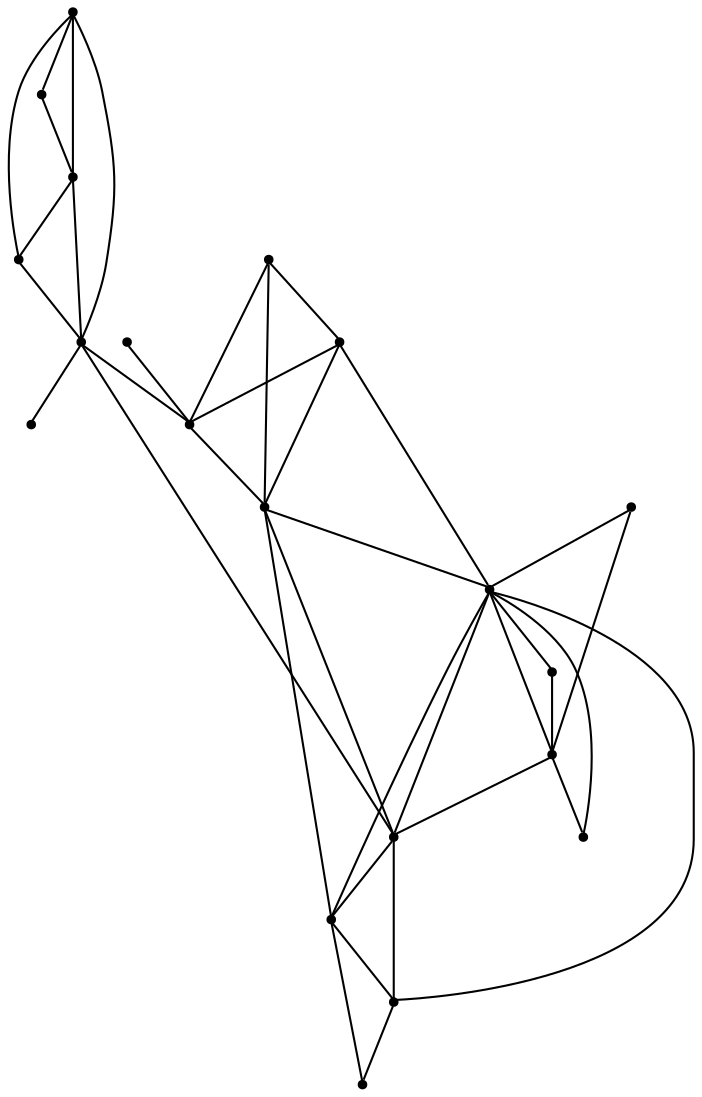 graph {
  node [shape=point,comment="{\"directed\":false,\"doi\":\"10.1007/978-3-642-36763-2_10\",\"figure\":\"3\"}"]

  v0 [pos="1034.370740639196,711.9775663489372"]
  v1 [pos="1001.4720249667861,724.417295171566"]
  v2 [pos="985.5230393162736,705.6016552851461"]
  v3 [pos="970.1369365860767,670.0331927113067"]
  v4 [pos="981.2074127213828,782.864206401201"]
  v5 [pos="997.9069725564733,608.5233413200979"]
  v6 [pos="762.7999322569424,614.2117314358128"]
  v7 [pos="860.1826857934358,697.3501321343721"]
  v8 [pos="825.6577366584664,754.4845727417082"]
  v9 [pos="750.603626656848,676.2218986630801"]
  v10 [pos="774.6835251235283,728.1051850073624"]
  v11 [pos="730.1513867713396,765.2364032989157"]
  v12 [pos="660.5387328294,756.8599919552059"]
  v13 [pos="713.5144331071082,679.8474715797944"]
  v14 [pos="690.6229066519179,692.0994865808618"]
  v15 [pos="698.2534154703146,666.845364356797"]
  v16 [pos="584.7965911899053,682.3477789862279"]
  v17 [pos="635.2079834286853,692.3495173215051"]
  v18 [pos="628.2654426240075,704.9764512561518"]
  v19 [pos="622.8240501884857,718.8537932487869"]

  v0 -- v1 [id="-1",pos="1034.370740639196,711.9775663489372 1016.6413760988386,714.494661170307 1011.5377006906746,712.3568093136364 1001.4720249667861,724.417295171566"]
  v0 -- v2 [id="-25",pos="1034.370740639196,711.9775663489372 1010.2284427801679,696.7625726115989 1009.1484863328485,691.4575587256242 985.5230393162736,705.6016552851461"]
  v0 -- v4 [id="-26",pos="1034.370740639196,711.9775663489372 1030.8682466816242,727.1967569400097 1026.2565768824575,738.9320502222399 1018.1715370837586,750.521407454171 1016.0700311655919,753.5219035192771 1016.0700311655919,753.5219035192771 1016.0700311655919,753.5219035192771 1013.8184358601726,756.4474285154058 1013.8184358601726,756.4474285154058 1013.8184358601726,756.4474285154058 1004.5034138510589,768.3660479993845 994.2751943111112,776.359019524661 981.2074127213828,782.864206401201"]
  v2 -- v3 [id="-27",pos="985.5230393162736,705.6016552851461 982.5042798272402,688.4570626605182 982.9295436951489,685.4815569517378 970.1369365860767,670.0331927113067"]
  v2 -- v4 [id="-28",pos="985.5230393162736,705.6016552851461 971.7840546782952,742.132469137952 974.9738518083976,747.3708420737246 981.2074127213828,782.864206401201"]
  v4 -- v3 [id="-29",pos="981.2074127213828,782.864206401201 968.7984910933733,767.9618146783597 964.5662757688038,749.8088325610761 964.6580218037417,732.218483198933 964.5078687923317,729.1429524761568 964.5078687923317,729.1429524761568 964.5078687923317,729.1429524761568 964.432855910784,726.0674217533806 964.432855910784,726.0674217533806 964.432855910784,726.0674217533806 964.6038140216564,708.7145761593715 967.0639056908005,688.5155006693308 970.1369365860767,670.0331927113067"]
  v13 -- v15 [id="-35",pos="713.5144331071082,679.8474715797944 698.2534154703146,666.845364356797 698.2534154703146,666.845364356797 698.2534154703146,666.845364356797"]
  v3 -- v0 [id="-42",pos="970.1369365860767,670.0331927113067 997.4149192293579,674.4590293286814 1021.4072708554874,686.2650968261548 1034.370740639196,711.9775663489372"]
  v3 -- v5 [id="-43",pos="970.1369365860767,670.0331927113067 983.2631251522773,653.276363936232 996.4934505580649,631.3936506231969 997.9069725564733,608.5233413200979"]
  v6 -- v15 [id="-52",pos="762.7999322569424,614.2117314358128 698.2534154703146,666.845364356797 698.2534154703146,666.845364356797 698.2534154703146,666.845364356797"]
  v6 -- v13 [id="-58",pos="762.7999322569424,614.2117314358128 713.5144331071082,679.8474715797944 713.5144331071082,679.8474715797944 713.5144331071082,679.8474715797944"]
  v3 -- v6 [id="-69",pos="970.1369365860767,670.0331927113067 947.5372700468146,636.4944812161385 929.1824005092433,619.0749946719275 893.281515346836,603.7974932494283 890.6546011370491,602.7473259855104 890.6546011370491,602.7473259855104 890.6546011370491,602.7473259855104 888.027686927262,601.7721297905699 888.027686927262,601.7721297905699 888.027686927262,601.7721297905699 848.682698877716,586.132109229615 803.7628349104709,603.5349355362756 762.7999322569424,614.2117314358128"]
  v1 -- v2 [id="-90",pos="1001.4720249667861,724.417295171566 985.5230393162736,705.6016552851461 985.5230393162736,705.6016552851461 985.5230393162736,705.6016552851461"]
  v3 -- v8 [id="-92",pos="970.1369365860767,670.0331927113067 955.2469909411459,698.304598415414 946.1112618075209,719.0163259479436 920.225964251107,735.969071485969 916.323131189279,738.5194867824399 916.323131189279,738.5194867824399 916.323131189279,738.5194867824399 888.8824774816238,756.3265464101253 857.6516690948555,753.4344054777905 825.6577366584664,754.4845727417082"]
  v16 -- v6 [id="-96",pos="584.7965911899053,682.3477789862279 611.6993185529761,660.33159300671 641.8043610991135,631.6519478939225 672.0220184038084,613.6989522159379 674.1985372035227,612.4987792253727 674.1985372035227,612.4987792253727 674.1985372035227,612.4987792253727 676.3001067458467,611.4486119614548 676.3001067458467,611.4486119614548 676.3001067458467,611.4486119614548 703.3320388665113,597.0045675373311 735.1800015798378,606.4644666200596 762.7999322569424,614.2117314358128"]
  v19 -- v16 [id="-97",pos="622.8240501884857,718.8537932487869 605.6242931341355,708.8687151510601 597.9687800218895,698.8671039931686 584.7965911899053,682.3477789862279"]
  v17 -- v16 [id="-98",pos="635.2079834286853,692.3495173215051 617.9206159096268,689.0153713845386 601.4336880084908,686.1065702146533 584.7965911899053,682.3477789862279"]
  v12 -- v17 [id="-99",pos="660.5387328294,756.8599919552059 652.395429208583,734.1019802838404 650.68171252963,712.1816860532773 635.2079834286853,692.3495173215051"]
  v12 -- v16 [id="-100",pos="660.5387328294,756.8599919552059 609.7771055102983,733.6894804327333 607.7881507265317,733.5352778523517 584.7965911899053,682.3477789862279"]
  v12 -- v15 [id="-101",pos="660.5387328294,756.8599919552059 665.3339106044817,735.3481278994018 669.2992862130114,716.740868159749 674.3487538390901,698.4629342608366 674.8741621307105,696.6626111862959 674.8741621307105,696.6626111862959 674.8741621307105,696.6626111862959 675.4745833038785,694.8622881117551 675.4745833038785,694.8622881117551 675.4745833038785,694.8622881117551 680.419770936016,680.9850732965059 681.4580535602535,670.7875453756637 698.2534154703146,666.845364356797"]
  v12 -- v13 [id="-102",pos="660.5387328294,756.8599919552059 670.6252772769083,738.0402188037448 674.7782805255431,732.118458184937 688.1587589427409,719.6164124432263 689.5096906763295,718.3412047949909 689.5096906763295,718.3412047949909 689.5096906763295,718.3412047949909 690.7856095283704,716.9909624890853 690.7856095283704,716.9909624890853 690.7856095283704,716.9909624890853 703.1820767275734,705.3515609558098 706.7888029609683,696.5417926697083 713.5144331071082,679.8474715797944"]
  v15 -- v14 [id="-103",pos="698.2534154703146,666.845364356797 690.2727351957534,678.6638316493938 691.4694419718599,681.601820029339 690.6229066519179,692.0994865808618"]
  v11 -- v9 [id="-104",pos="730.1513867713396,765.2364032989157 730.6767473448418,751.0173356704165 732.6198291111394,736.7108335891238 735.367629219943,722.9918910306044 736.043126898816,719.6163488545333 736.043126898816,719.6163488545333 736.043126898816,719.6163488545333 736.718624577689,716.1657720207921 736.718624577689,716.1657720207921 736.718624577689,716.1657720207921 739.5957089742828,702.6218891339387 743.0606805850415,689.1113267221864 750.603626656848,676.2218986630801"]
  v11 -- v8 [id="-105",pos="730.1513867713396,765.2364032989157 767.253130186122,767.3783248319346 787.138287956928,766.5115473584582 825.6577366584664,754.4845727417082"]
  v6 -- v9 [id="-106",pos="762.7999322569424,614.2117314358128 760.4857466867034,637.0987009764623 757.7921543599851,657.9688279431076 750.603626656848,676.2218986630801"]
  v6 -- v12 [id="-107",pos="762.7999322569424,614.2117314358128 727.3117929094801,623.2297526912954 701.2972110652759,624.9008635417805 680.7282208509804,658.7063931925283 679.3772891173917,660.9567334470113 679.3772891173917,660.9567334470113 679.3772891173917,660.9567334470113 678.1013702653507,663.1321026325171 678.1013702653507,663.1321026325171 678.1013702653507,663.1321026325171 660.659634634456,693.2370247088804 661.3476026481749,724.4546217343222 660.5387328294,756.8599919552059"]
  v10 -- v11 [id="-108",pos="774.6835251235283,728.1051850073624 749.3861306873185,739.3862642559163 746.3422873742392,744.0370776689157 730.1513867713396,765.2364032989157"]
  v7 -- v8 [id="-110",pos="860.1826857934358,697.3501321343721 833.1131040776434,721.3874847190143 833.0630318657876,723.6128346171715 825.6577366584664,754.4845727417082"]
  v8 -- v9 [id="-113",pos="825.6577366584664,754.4845727417082 800.4478890628076,702.9511513859863 797.4915925902792,702.6469430789574 750.603626656848,676.2218986630801"]
  v16 -- v18 [id="-114",pos="584.7965911899053,682.3477789862279 600.1703031154531,692.811870707878 610.9239309470211,700.2464699204411 628.2654426240075,704.9764512561518"]
  v10 -- v8 [id="-115",pos="774.6835251235283,728.1051850073624 796.5534543897534,746.5457787828174 798.6424899730741,749.2170125958758 825.6577366584664,754.4845727417082"]
  v9 -- v12 [id="-116",pos="750.603626656848,676.2218986630801 718.980782118361,705.0222987037621 689.6012458387952,731.2890708629099 660.5387328294,756.8599919552059"]
  v11 -- v12 [id="-117",pos="730.1513867713396,765.2364032989157 696.4937780557746,769.4203485283435 690.3101462002911,768.0992934324977 660.5387328294,756.8599919552059"]
  v10 -- v9 [id="-118",pos="774.6835251235283,728.1051850073624 767.3699441390664,709.7397530669635 760.8610655910711,695.5248822921985 750.603626656848,676.2218986630801"]
  v13 -- v9 [id="-119",pos="713.5144331071082,679.8474715797944 731.110536849839,681.126748904378 732.1112175970666,674.004751706312 750.603626656848,676.2218986630801"]
  v13 -- v14 [id="-120",pos="713.5144331071082,679.8474715797944 703.9700619166891,691.3617305653623 704.5288092667752,691.9534869418698 690.6229066519179,692.0994865808618"]
  v18 -- v12 [id="-121",pos="628.2654426240075,704.9764512561518 645.4988250455315,723.7752401389424 649.4683362242907,736.8982294672204 660.5387328294,756.8599919552059"]
  v19 -- v12 [id="-122",pos="622.8240501884857,718.8537932487869 636.5381895930084,732.7100873840585 647.3084869538092,742.811723555946 660.5387328294,756.8599919552059"]
}